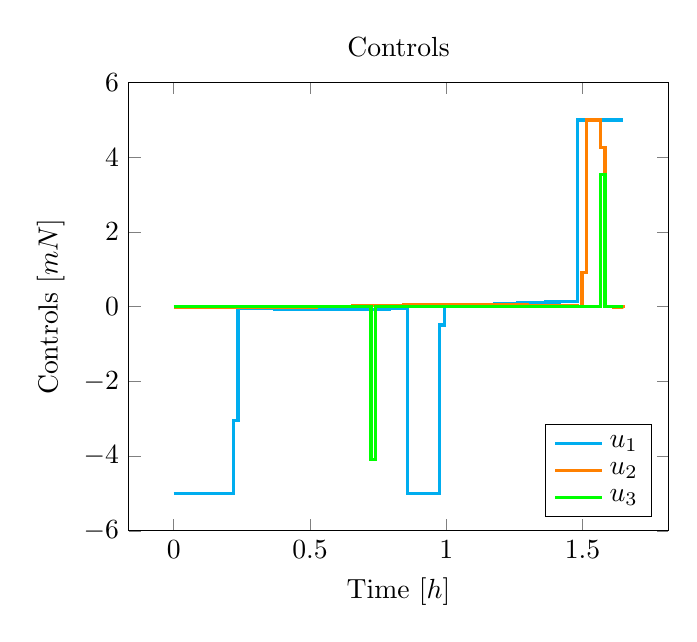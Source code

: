 \begin{tikzpicture}[]
\begin{axis}[legend pos = {south east}, ylabel = {Controls $[mN]$}, title = {Controls}, xlabel = {Time $[h]$}]\addplot+ [const plot, no marks, cyan, very thick]coordinates {
(0.0, -5.0)
(0.017, -5.0)
(0.034, -5.0)
(0.051, -5.0)
(0.067, -5.0)
(0.084, -5.0)
(0.101, -5.0)
(0.118, -5.0)
(0.135, -5.0)
(0.152, -5.0)
(0.168, -5.0)
(0.185, -5.0)
(0.202, -5.0)
(0.219, -3.05)
(0.236, -0.033)
(0.253, -0.037)
(0.269, -0.041)
(0.286, -0.044)
(0.303, -0.048)
(0.32, -0.051)
(0.337, -0.055)
(0.354, -0.058)
(0.37, -0.061)
(0.387, -0.064)
(0.404, -0.067)
(0.421, -0.069)
(0.438, -0.071)
(0.455, -0.073)
(0.471, -0.075)
(0.488, -0.077)
(0.505, -0.078)
(0.522, -0.079)
(0.539, -0.08)
(0.556, -0.08)
(0.572, -0.08)
(0.589, -0.08)
(0.606, -0.08)
(0.623, -0.079)
(0.64, -0.078)
(0.657, -0.077)
(0.673, -0.075)
(0.69, -0.073)
(0.707, -0.071)
(0.724, -0.068)
(0.741, -0.065)
(0.758, -0.062)
(0.774, -0.059)
(0.791, -0.055)
(0.808, -0.051)
(0.825, -0.047)
(0.842, -0.042)
(0.859, -5.0)
(0.875, -5.0)
(0.892, -5.0)
(0.909, -5.0)
(0.926, -5.0)
(0.943, -5.0)
(0.96, -5.0)
(0.976, -0.493)
(0.993, 0.006)
(1.01, 0.012)
(1.027, 0.018)
(1.044, 0.024)
(1.061, 0.03)
(1.077, 0.036)
(1.094, 0.042)
(1.111, 0.048)
(1.128, 0.054)
(1.145, 0.06)
(1.162, 0.066)
(1.178, 0.072)
(1.195, 0.077)
(1.212, 0.083)
(1.229, 0.088)
(1.246, 0.093)
(1.263, 0.098)
(1.279, 0.103)
(1.296, 0.107)
(1.313, 0.111)
(1.33, 0.115)
(1.347, 0.119)
(1.364, 0.122)
(1.38, 0.125)
(1.397, 0.128)
(1.414, 0.131)
(1.431, 0.133)
(1.448, 0.135)
(1.465, 0.137)
(1.481, 5.0)
(1.498, 5.0)
(1.515, 5.0)
(1.532, 5.0)
(1.549, 5.0)
(1.566, 5.0)
(1.582, 5.0)
(1.599, 5.0)
(1.616, 5.0)
(1.633, 5.0)
(1.65, 5.0)
};
\addlegendentry{$u_1$}
\addplot+ [const plot, no marks, orange, very thick]coordinates {
(0.0, -0.016)
(0.017, -0.018)
(0.034, -0.019)
(0.051, -0.021)
(0.067, -0.022)
(0.084, -0.023)
(0.101, -0.024)
(0.118, -0.025)
(0.135, -0.026)
(0.152, -0.027)
(0.168, -0.027)
(0.185, -0.027)
(0.202, -0.028)
(0.219, -0.028)
(0.236, -0.027)
(0.253, -0.027)
(0.269, -0.027)
(0.286, -0.026)
(0.303, -0.025)
(0.32, -0.024)
(0.337, -0.023)
(0.354, -0.022)
(0.37, -0.021)
(0.387, -0.019)
(0.404, -0.018)
(0.421, -0.016)
(0.438, -0.014)
(0.455, -0.013)
(0.471, -0.011)
(0.488, -0.008)
(0.505, -0.006)
(0.522, -0.004)
(0.539, -0.002)
(0.556, 0.001)
(0.572, 0.003)
(0.589, 0.005)
(0.606, 0.008)
(0.623, 0.01)
(0.64, 0.013)
(0.657, 0.015)
(0.673, 0.018)
(0.69, 0.02)
(0.707, 0.023)
(0.724, 0.025)
(0.741, 0.027)
(0.758, 0.03)
(0.774, 0.032)
(0.791, 0.034)
(0.808, 0.036)
(0.825, 0.038)
(0.842, 0.04)
(0.859, 0.041)
(0.875, 0.043)
(0.892, 0.045)
(0.909, 0.046)
(0.926, 0.047)
(0.943, 0.048)
(0.96, 0.049)
(0.976, 0.05)
(0.993, 0.051)
(1.01, 0.051)
(1.027, 0.052)
(1.044, 0.052)
(1.061, 0.052)
(1.077, 0.052)
(1.094, 0.052)
(1.111, 0.051)
(1.128, 0.051)
(1.145, 0.05)
(1.162, 0.049)
(1.178, 0.048)
(1.195, 0.047)
(1.212, 0.046)
(1.229, 0.044)
(1.246, 0.043)
(1.263, 0.041)
(1.279, 0.04)
(1.296, 0.038)
(1.313, 0.036)
(1.33, 0.034)
(1.347, 0.032)
(1.364, 0.029)
(1.38, 0.027)
(1.397, 0.025)
(1.414, 0.022)
(1.431, 0.02)
(1.448, 0.018)
(1.465, 0.015)
(1.481, 0.013)
(1.498, 0.905)
(1.515, 5.0)
(1.532, 5.0)
(1.549, 5.0)
(1.566, 4.258)
(1.582, -0.002)
(1.599, -0.004)
(1.616, -0.006)
(1.633, -0.009)
(1.65, -0.011)
};
\addlegendentry{$u_2$}
\addplot+ [const plot, no marks, green, very thick]coordinates {
(0.0, -0.001)
(0.017, -0.001)
(0.034, -0.001)
(0.051, -0.001)
(0.067, -0.001)
(0.084, -0.001)
(0.101, -0.001)
(0.118, -0.001)
(0.135, -0.001)
(0.152, -0.001)
(0.168, -0.001)
(0.185, -0.001)
(0.202, -0.001)
(0.219, -0.001)
(0.236, -0.001)
(0.253, -0.001)
(0.269, -0.001)
(0.286, -0.001)
(0.303, -0.001)
(0.32, -0.001)
(0.337, -0.001)
(0.354, -0.001)
(0.37, -0.001)
(0.387, -0.001)
(0.404, -0.001)
(0.421, -0.001)
(0.438, -0.001)
(0.455, -0.001)
(0.471, -0.001)
(0.488, -0.001)
(0.505, -0.001)
(0.522, -0.001)
(0.539, -0.001)
(0.556, -0.001)
(0.572, -0.001)
(0.589, -0.0)
(0.606, -0.0)
(0.623, -0.0)
(0.64, -0.0)
(0.657, -7.352e-5)
(0.673, 1.985e-5)
(0.69, 0.0)
(0.707, 0.0)
(0.724, -4.084)
(0.741, 0.0)
(0.758, 0.0)
(0.774, 0.001)
(0.791, 0.001)
(0.808, 0.001)
(0.825, 0.001)
(0.842, 0.001)
(0.859, 0.001)
(0.875, 0.001)
(0.892, 0.001)
(0.909, 0.001)
(0.926, 0.001)
(0.943, 0.001)
(0.96, 0.001)
(0.976, 0.001)
(0.993, 0.001)
(1.01, 0.001)
(1.027, 0.001)
(1.044, 0.001)
(1.061, 0.001)
(1.077, 0.001)
(1.094, 0.001)
(1.111, 0.001)
(1.128, 0.001)
(1.145, 0.001)
(1.162, 0.001)
(1.178, 0.001)
(1.195, 0.001)
(1.212, 0.001)
(1.229, 0.001)
(1.246, 0.001)
(1.263, 0.001)
(1.279, 0.001)
(1.296, 0.001)
(1.313, 0.001)
(1.33, 0.001)
(1.347, 0.001)
(1.364, 0.001)
(1.38, 0.001)
(1.397, 0.001)
(1.414, 0.001)
(1.431, 0.0)
(1.448, 0.0)
(1.465, 0.0)
(1.481, 0.0)
(1.498, 0.0)
(1.515, 2.004e-5)
(1.532, -7.332e-5)
(1.549, -0.0)
(1.566, 3.533)
(1.582, -0.0)
(1.599, -0.0)
(1.616, -0.001)
(1.633, -0.001)
(1.65, -0.001)
};
\addlegendentry{$u_3$}
\end{axis}

\end{tikzpicture}
